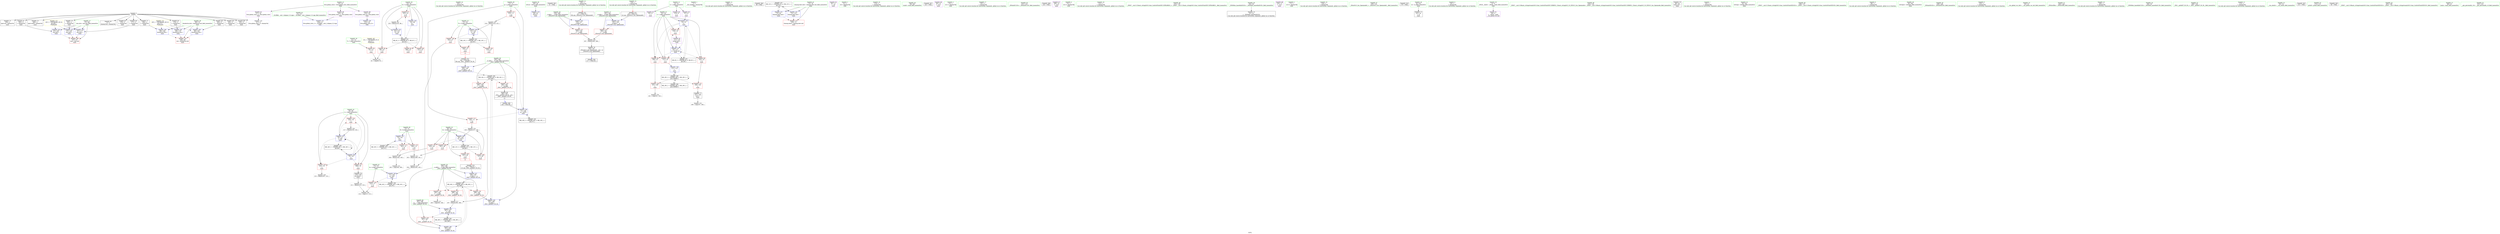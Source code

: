 digraph "SVFG" {
	label="SVFG";

	Node0x558a05dcca00 [shape=record,color=grey,label="{NodeID: 0\nNullPtr}"];
	Node0x558a05dcca00 -> Node0x558a05dee1a0[style=solid];
	Node0x558a05dcca00 -> Node0x558a05dee2a0[style=solid];
	Node0x558a05dcca00 -> Node0x558a05dee370[style=solid];
	Node0x558a05dcca00 -> Node0x558a05dee440[style=solid];
	Node0x558a05dcca00 -> Node0x558a05dee510[style=solid];
	Node0x558a05dcca00 -> Node0x558a05dee5e0[style=solid];
	Node0x558a05dcca00 -> Node0x558a05dee6b0[style=solid];
	Node0x558a05dcca00 -> Node0x558a05dee780[style=solid];
	Node0x558a05dcca00 -> Node0x558a05dee850[style=solid];
	Node0x558a05dcca00 -> Node0x558a05dee920[style=solid];
	Node0x558a05dcca00 -> Node0x558a05dee9f0[style=solid];
	Node0x558a05dcca00 -> Node0x558a05deeac0[style=solid];
	Node0x558a05dcca00 -> Node0x558a05df2bd0[style=solid];
	Node0x558a05decd50 [shape=record,color=red,label="{NodeID: 97\n232\<--53\n\<--tt\nmain\n}"];
	Node0x558a05decd50 -> Node0x558a05df8de0[style=solid];
	Node0x558a05dea5b0 [shape=record,color=green,label="{NodeID: 14\n161\<--1\n\<--dummyObj\nCan only get source location for instruction, argument, global var or function.}"];
	Node0x558a05dec890 [shape=record,color=red,label="{NodeID: 111\n152\<--71\n\<--g\nmain\n}"];
	Node0x558a05dec890 -> Node0x558a05df80a0[style=solid];
	Node0x558a05deb370 [shape=record,color=green,label="{NodeID: 28\n49\<--50\nretval\<--retval_field_insensitive\nmain\n}"];
	Node0x558a05deb370 -> Node0x558a05df2cd0[style=solid];
	Node0x558a05df25f0 [shape=record,color=red,label="{NodeID: 125\n304\<--283\n\<--__m.addr\n_ZSt5__gcdIxET_S0_S0_\n}"];
	Node0x558a05df25f0 -> Node0x558a05def0a0[style=solid];
	Node0x558a05debed0 [shape=record,color=green,label="{NodeID: 42\n77\<--78\nA\<--A_field_insensitive\nmain\n}"];
	Node0x558a05debed0 -> Node0x558a05df1ee0[style=solid];
	Node0x558a05debed0 -> Node0x558a05df39d0[style=solid];
	Node0x558a05e1b860 [shape=record,color=black,label="{NodeID: 305\n31 = PHI()\n}"];
	Node0x558a05df8f60 [shape=record,color=grey,label="{NodeID: 222\n165 = cmp(164, 166, )\n}"];
	Node0x558a05df31b0 [shape=record,color=blue,label="{NodeID: 139\n57\<--154\nP\<--div\nmain\n}"];
	Node0x558a05df31b0 -> Node0x558a05ded300[style=dashed];
	Node0x558a05df31b0 -> Node0x558a05e01ed0[style=dashed];
	Node0x558a05dedc90 [shape=record,color=green,label="{NodeID: 56\n259\<--260\n__a.addr\<--__a.addr_field_insensitive\n_ZStorSt13_Ios_OpenmodeS_\n}"];
	Node0x558a05dedc90 -> Node0x558a05df2380[style=solid];
	Node0x558a05dedc90 -> Node0x558a05df3de0[style=solid];
	Node0x558a05e02dd0 [shape=record,color=black,label="{NodeID: 236\nMR_20V_2 = PHI(MR_20V_3, MR_20V_1, )\npts\{74 \}\n}"];
	Node0x558a05e02dd0 -> Node0x558a05df3350[style=dashed];
	Node0x558a05df3d10 [shape=record,color=blue,label="{NodeID: 153\n53\<--233\ntt\<--inc\nmain\n}"];
	Node0x558a05df3d10 -> Node0x558a05e014d0[style=dashed];
	Node0x558a05dee850 [shape=record,color=black,label="{NodeID: 70\n192\<--3\n\<--dummyVal\nmain\n}"];
	Node0x558a05dee850 -> Node0x558a05df3830[style=solid];
	Node0x558a05def3e0 [shape=record,color=purple,label="{NodeID: 84\n123\<--8\n\<--s\nmain\n}"];
	Node0x558a05dcebd0 [shape=record,color=green,label="{NodeID: 1\n7\<--1\n__dso_handle\<--dummyObj\nGlob }"];
	Node0x558a05dece20 [shape=record,color=red,label="{NodeID: 98\n100\<--55\n\<--c\nmain\n}"];
	Node0x558a05dece20 -> Node0x558a05df21e0[style=solid];
	Node0x558a05dea670 [shape=record,color=green,label="{NodeID: 15\n166\<--1\n\<--dummyObj\nCan only get source location for instruction, argument, global var or function.}"];
	Node0x558a05dec960 [shape=record,color=red,label="{NodeID: 112\n156\<--71\n\<--g\nmain\n}"];
	Node0x558a05dec960 -> Node0x558a05df8360[style=solid];
	Node0x558a05deb440 [shape=record,color=green,label="{NodeID: 29\n51\<--52\nT\<--T_field_insensitive\nmain\n}"];
	Node0x558a05deb440 -> Node0x558a05defbc0[style=solid];
	Node0x558a05df26c0 [shape=record,color=red,label="{NodeID: 126\n292\<--285\n\<--__n.addr\n_ZSt5__gcdIxET_S0_S0_\n}"];
	Node0x558a05df26c0 -> Node0x558a05df96e0[style=solid];
	Node0x558a05debfa0 [shape=record,color=green,label="{NodeID: 43\n79\<--80\ni\<--i_field_insensitive\nmain\n}"];
	Node0x558a05debfa0 -> Node0x558a05df1f70[style=solid];
	Node0x558a05debfa0 -> Node0x558a05df2040[style=solid];
	Node0x558a05debfa0 -> Node0x558a05df2110[style=solid];
	Node0x558a05debfa0 -> Node0x558a05df3aa0[style=solid];
	Node0x558a05debfa0 -> Node0x558a05df3b70[style=solid];
	Node0x558a05e1b930 [shape=record,color=black,label="{NodeID: 306\n96 = PHI()\n}"];
	Node0x558a05df90e0 [shape=record,color=grey,label="{NodeID: 223\n108 = cmp(107, 109, )\n}"];
	Node0x558a05df3280 [shape=record,color=blue,label="{NodeID: 140\n59\<--158\nQ\<--div17\nmain\n}"];
	Node0x558a05df3280 -> Node0x558a05dec550[style=dashed];
	Node0x558a05df3280 -> Node0x558a05dec620[style=dashed];
	Node0x558a05df3280 -> Node0x558a05e023d0[style=dashed];
	Node0x558a05dedd60 [shape=record,color=green,label="{NodeID: 57\n261\<--262\n__b.addr\<--__b.addr_field_insensitive\n_ZStorSt13_Ios_OpenmodeS_\n}"];
	Node0x558a05dedd60 -> Node0x558a05df2450[style=solid];
	Node0x558a05dedd60 -> Node0x558a05df3eb0[style=solid];
	Node0x558a05e032d0 [shape=record,color=black,label="{NodeID: 237\nMR_22V_2 = PHI(MR_22V_4, MR_22V_1, )\npts\{76 \}\n}"];
	Node0x558a05e032d0 -> Node0x558a05df3420[style=dashed];
	Node0x558a05e032d0 -> Node0x558a05df3c40[style=dashed];
	Node0x558a05df3de0 [shape=record,color=blue,label="{NodeID: 154\n259\<--257\n__a.addr\<--__a\n_ZStorSt13_Ios_OpenmodeS_\n}"];
	Node0x558a05df3de0 -> Node0x558a05df2380[style=dashed];
	Node0x558a05dee920 [shape=record,color=black,label="{NodeID: 71\n194\<--3\n\<--dummyVal\nmain\n}"];
	Node0x558a05dee920 -> Node0x558a05df3900[style=solid];
	Node0x558a05def4b0 [shape=record,color=purple,label="{NodeID: 85\n83\<--11\n\<--.str\nmain\n}"];
	Node0x558a05dcda70 [shape=record,color=green,label="{NodeID: 2\n11\<--1\n.str\<--dummyObj\nGlob }"];
	Node0x558a05decef0 [shape=record,color=red,label="{NodeID: 99\n105\<--55\n\<--c\nmain\n}"];
	Node0x558a05decef0 -> Node0x558a05df22b0[style=solid];
	Node0x558a05dea770 [shape=record,color=green,label="{NodeID: 16\n174\<--1\n\<--dummyObj\nCan only get source location for instruction, argument, global var or function.}"];
	Node0x558a05deca30 [shape=record,color=red,label="{NodeID: 113\n162\<--73\n\<--B\nmain\n}"];
	Node0x558a05deca30 -> Node0x558a05df8660[style=solid];
	Node0x558a05deb510 [shape=record,color=green,label="{NodeID: 30\n53\<--54\ntt\<--tt_field_insensitive\nmain\n}"];
	Node0x558a05deb510 -> Node0x558a05defc90[style=solid];
	Node0x558a05deb510 -> Node0x558a05defd60[style=solid];
	Node0x558a05deb510 -> Node0x558a05decc80[style=solid];
	Node0x558a05deb510 -> Node0x558a05decd50[style=solid];
	Node0x558a05deb510 -> Node0x558a05df2da0[style=solid];
	Node0x558a05deb510 -> Node0x558a05df3d10[style=solid];
	Node0x558a05df2790 [shape=record,color=red,label="{NodeID: 127\n296\<--285\n\<--__n.addr\n_ZSt5__gcdIxET_S0_S0_\n}"];
	Node0x558a05df2790 -> Node0x558a05df87e0[style=solid];
	Node0x558a05dec070 [shape=record,color=green,label="{NodeID: 44\n85\<--86\nscanf\<--scanf_field_insensitive\n}"];
	Node0x558a05e1ba00 [shape=record,color=black,label="{NodeID: 307\n142 = PHI()\n}"];
	Node0x558a05df9260 [shape=record,color=grey,label="{NodeID: 224\n102 = cmp(101, 103, )\n}"];
	Node0x558a05df3350 [shape=record,color=blue,label="{NodeID: 141\n73\<--161\nB\<--\nmain\n}"];
	Node0x558a05df3350 -> Node0x558a05deca30[style=dashed];
	Node0x558a05df3350 -> Node0x558a05decb00[style=dashed];
	Node0x558a05df3350 -> Node0x558a05e02dd0[style=dashed];
	Node0x558a05dede30 [shape=record,color=green,label="{NodeID: 58\n283\<--284\n__m.addr\<--__m.addr_field_insensitive\n_ZSt5__gcdIxET_S0_S0_\n}"];
	Node0x558a05dede30 -> Node0x558a05df2520[style=solid];
	Node0x558a05dede30 -> Node0x558a05df25f0[style=solid];
	Node0x558a05dede30 -> Node0x558a05df3f80[style=solid];
	Node0x558a05dede30 -> Node0x558a05df41f0[style=solid];
	Node0x558a05e037d0 [shape=record,color=black,label="{NodeID: 238\nMR_24V_2 = PHI(MR_24V_3, MR_24V_1, )\npts\{78 \}\n}"];
	Node0x558a05e037d0 -> Node0x558a05df39d0[style=dashed];
	Node0x558a05e037d0 -> Node0x558a05e037d0[style=dashed];
	Node0x558a05df3eb0 [shape=record,color=blue,label="{NodeID: 155\n261\<--258\n__b.addr\<--__b\n_ZStorSt13_Ios_OpenmodeS_\n}"];
	Node0x558a05df3eb0 -> Node0x558a05df2450[style=dashed];
	Node0x558a05dee9f0 [shape=record,color=black,label="{NodeID: 72\n239\<--3\nlpad.val\<--dummyVal\nmain\n}"];
	Node0x558a05def580 [shape=record,color=purple,label="{NodeID: 86\n94\<--13\n\<--.str.1\nmain\n}"];
	Node0x558a05dcdb00 [shape=record,color=green,label="{NodeID: 3\n13\<--1\n.str.1\<--dummyObj\nGlob }"];
	Node0x558a05decfc0 [shape=record,color=red,label="{NodeID: 100\n111\<--55\n\<--c\nmain\n}"];
	Node0x558a05decfc0 -> Node0x558a05df2f40[style=solid];
	Node0x558a05dea870 [shape=record,color=green,label="{NodeID: 17\n207\<--1\n\<--dummyObj\nCan only get source location for instruction, argument, global var or function.}"];
	Node0x558a05decb00 [shape=record,color=red,label="{NodeID: 114\n200\<--73\n\<--B\nmain\n}"];
	Node0x558a05decb00 -> Node0x558a05df0c80[style=solid];
	Node0x558a05deb5e0 [shape=record,color=green,label="{NodeID: 31\n55\<--56\nc\<--c_field_insensitive\nmain\n}"];
	Node0x558a05deb5e0 -> Node0x558a05dece20[style=solid];
	Node0x558a05deb5e0 -> Node0x558a05decef0[style=solid];
	Node0x558a05deb5e0 -> Node0x558a05decfc0[style=solid];
	Node0x558a05deb5e0 -> Node0x558a05ded090[style=solid];
	Node0x558a05deb5e0 -> Node0x558a05df2e70[style=solid];
	Node0x558a05deb5e0 -> Node0x558a05df3010[style=solid];
	Node0x558a05df0c80 [shape=record,color=grey,label="{NodeID: 211\n202 = Binary(200, 201, )\n}"];
	Node0x558a05df0c80 -> Node0x558a05df81e0[style=solid];
	Node0x558a05df2860 [shape=record,color=red,label="{NodeID: 128\n299\<--285\n\<--__n.addr\n_ZSt5__gcdIxET_S0_S0_\n}"];
	Node0x558a05df2860 -> Node0x558a05df41f0[style=solid];
	Node0x558a05dec170 [shape=record,color=green,label="{NodeID: 45\n121\<--122\n_ZNSaIcEC1Ev\<--_ZNSaIcEC1Ev_field_insensitive\n}"];
	Node0x558a05e1bad0 [shape=record,color=black,label="{NodeID: 308\n145 = PHI()\n}"];
	Node0x558a05df93e0 [shape=record,color=grey,label="{NodeID: 225\n92 = cmp(90, 91, )\n}"];
	Node0x558a05df3420 [shape=record,color=blue,label="{NodeID: 142\n75\<--174\ncleanup.dest.slot\<--\nmain\n}"];
	Node0x558a05df3420 -> Node0x558a05df1e50[style=dashed];
	Node0x558a05df3420 -> Node0x558a05e032d0[style=dashed];
	Node0x558a05dedf00 [shape=record,color=green,label="{NodeID: 59\n285\<--286\n__n.addr\<--__n.addr_field_insensitive\n_ZSt5__gcdIxET_S0_S0_\n}"];
	Node0x558a05dedf00 -> Node0x558a05df26c0[style=solid];
	Node0x558a05dedf00 -> Node0x558a05df2790[style=solid];
	Node0x558a05dedf00 -> Node0x558a05df2860[style=solid];
	Node0x558a05dedf00 -> Node0x558a05df4050[style=solid];
	Node0x558a05dedf00 -> Node0x558a05df42c0[style=solid];
	Node0x558a05e03cd0 [shape=record,color=black,label="{NodeID: 239\nMR_26V_2 = PHI(MR_26V_3, MR_26V_1, )\npts\{80 \}\n}"];
	Node0x558a05e03cd0 -> Node0x558a05df3aa0[style=dashed];
	Node0x558a05e03cd0 -> Node0x558a05e03cd0[style=dashed];
	Node0x558a05df3f80 [shape=record,color=blue,label="{NodeID: 156\n283\<--281\n__m.addr\<--__m\n_ZSt5__gcdIxET_S0_S0_\n}"];
	Node0x558a05df3f80 -> Node0x558a05e055d0[style=dashed];
	Node0x558a05deeac0 [shape=record,color=black,label="{NodeID: 73\n240\<--3\nlpad.val30\<--dummyVal\nmain\n}"];
	Node0x558a05def650 [shape=record,color=purple,label="{NodeID: 87\n169\<--15\n\<--.str.2\nmain\n}"];
	Node0x558a05dcdb90 [shape=record,color=green,label="{NodeID: 4\n15\<--1\n.str.2\<--dummyObj\nGlob }"];
	Node0x558a05e0cae0 [shape=record,color=yellow,style=double,label="{NodeID: 267\n4V_1 = ENCHI(MR_4V_0)\npts\{52 \}\nFun[main]}"];
	Node0x558a05e0cae0 -> Node0x558a05defbc0[style=dashed];
	Node0x558a05ded090 [shape=record,color=red,label="{NodeID: 101\n116\<--55\n\<--c\nmain\n}"];
	Node0x558a05ded090 -> Node0x558a05defaf0[style=solid];
	Node0x558a05dea970 [shape=record,color=green,label="{NodeID: 18\n212\<--1\n\<--dummyObj\nCan only get source location for instruction, argument, global var or function.}"];
	Node0x558a05df1e50 [shape=record,color=red,label="{NodeID: 115\n229\<--75\ncleanup.dest\<--cleanup.dest.slot\nmain\n}"];
	Node0x558a05deb6b0 [shape=record,color=green,label="{NodeID: 32\n57\<--58\nP\<--P_field_insensitive\nmain\n}"];
	Node0x558a05deb6b0 -> Node0x558a05ded160[style=solid];
	Node0x558a05deb6b0 -> Node0x558a05ded230[style=solid];
	Node0x558a05deb6b0 -> Node0x558a05ded300[style=solid];
	Node0x558a05deb6b0 -> Node0x558a05df31b0[style=solid];
	Node0x558a05df80a0 [shape=record,color=grey,label="{NodeID: 212\n154 = Binary(153, 152, )\n}"];
	Node0x558a05df80a0 -> Node0x558a05df31b0[style=solid];
	Node0x558a05df2930 [shape=record,color=red,label="{NodeID: 129\n301\<--287\n\<--__t\n_ZSt5__gcdIxET_S0_S0_\n}"];
	Node0x558a05df2930 -> Node0x558a05df42c0[style=solid];
	Node0x558a05dec270 [shape=record,color=green,label="{NodeID: 46\n125\<--126\n_ZNSt7__cxx1112basic_stringIcSt11char_traitsIcESaIcEEC1EPKcRKS3_\<--_ZNSt7__cxx1112basic_stringIcSt11char_traitsIcESaIcEEC1EPKcRKS3__field_insensitive\n}"];
	Node0x558a05e1bba0 [shape=record,color=black,label="{NodeID: 309\n148 = PHI(280, )\n}"];
	Node0x558a05e1bba0 -> Node0x558a05df30e0[style=solid];
	Node0x558a05df9560 [shape=record,color=grey,label="{NodeID: 226\n214 = cmp(211, 213, )\n}"];
	Node0x558a05df34f0 [shape=record,color=blue,label="{NodeID: 143\n67\<--177\nexn.slot\<--\nmain\n}"];
	Node0x558a05df34f0 -> Node0x558a05dec6f0[style=dashed];
	Node0x558a05dedfd0 [shape=record,color=green,label="{NodeID: 60\n287\<--288\n__t\<--__t_field_insensitive\n_ZSt5__gcdIxET_S0_S0_\n}"];
	Node0x558a05dedfd0 -> Node0x558a05df2930[style=solid];
	Node0x558a05dedfd0 -> Node0x558a05df4120[style=solid];
	Node0x558a05e041d0 [shape=record,color=black,label="{NodeID: 240\nMR_28V_2 = PHI(MR_28V_3, MR_28V_1, )\npts\{100000 \}\n}"];
	Node0x558a05e041d0 -> Node0x558a05e071e0[style=dashed];
	Node0x558a05df4050 [shape=record,color=blue,label="{NodeID: 157\n285\<--282\n__n.addr\<--__n\n_ZSt5__gcdIxET_S0_S0_\n}"];
	Node0x558a05df4050 -> Node0x558a05e04bd0[style=dashed];
	Node0x558a05deeb90 [shape=record,color=black,label="{NodeID: 74\n32\<--33\n\<--_ZNSt8ios_base4InitD1Ev\nCan only get source location for instruction, argument, global var or function.}"];
	Node0x558a05def720 [shape=record,color=purple,label="{NodeID: 88\n224\<--17\n\<--.str.3\nmain\n}"];
	Node0x558a05dcdc20 [shape=record,color=green,label="{NodeID: 5\n17\<--1\n.str.3\<--dummyObj\nGlob }"];
	Node0x558a05ded160 [shape=record,color=red,label="{NodeID: 102\n146\<--57\n\<--P\nmain\n|{<s0>13}}"];
	Node0x558a05ded160:s0 -> Node0x558a05e1c0e0[style=solid,color=red];
	Node0x558a05deaa70 [shape=record,color=green,label="{NodeID: 19\n218\<--1\n\<--dummyObj\nCan only get source location for instruction, argument, global var or function.}"];
	Node0x558a05df1ee0 [shape=record,color=red,label="{NodeID: 116\n213\<--77\n\<--A\nmain\n}"];
	Node0x558a05df1ee0 -> Node0x558a05df9560[style=solid];
	Node0x558a05deb780 [shape=record,color=green,label="{NodeID: 33\n59\<--60\nQ\<--Q_field_insensitive\nmain\n}"];
	Node0x558a05deb780 -> Node0x558a05ded3d0[style=solid];
	Node0x558a05deb780 -> Node0x558a05dec480[style=solid];
	Node0x558a05deb780 -> Node0x558a05dec550[style=solid];
	Node0x558a05deb780 -> Node0x558a05dec620[style=solid];
	Node0x558a05deb780 -> Node0x558a05df3280[style=solid];
	Node0x558a05df81e0 [shape=record,color=grey,label="{NodeID: 213\n204 = Binary(202, 203, )\n}"];
	Node0x558a05df81e0 -> Node0x558a05df39d0[style=solid];
	Node0x558a05df2a00 [shape=record,color=blue,label="{NodeID: 130\n315\<--20\nllvm.global_ctors_0\<--\nGlob }"];
	Node0x558a05dec370 [shape=record,color=green,label="{NodeID: 47\n130\<--131\n_ZStorSt13_Ios_OpenmodeS_\<--_ZStorSt13_Ios_OpenmodeS__field_insensitive\n}"];
	Node0x558a05e1bd60 [shape=record,color=black,label="{NodeID: 310\n170 = PHI()\n}"];
	Node0x558a05df96e0 [shape=record,color=grey,label="{NodeID: 227\n293 = cmp(292, 166, )\n}"];
	Node0x558a05df35c0 [shape=record,color=blue,label="{NodeID: 144\n69\<--179\nehselector.slot\<--\nmain\n}"];
	Node0x558a05df35c0 -> Node0x558a05dec7c0[style=dashed];
	Node0x558a05dee0a0 [shape=record,color=green,label="{NodeID: 61\n21\<--311\n_GLOBAL__sub_I_stjepan_0_0.cpp\<--_GLOBAL__sub_I_stjepan_0_0.cpp_field_insensitive\n}"];
	Node0x558a05dee0a0 -> Node0x558a05df2ad0[style=solid];
	Node0x558a05df4120 [shape=record,color=blue,label="{NodeID: 158\n287\<--297\n__t\<--rem\n_ZSt5__gcdIxET_S0_S0_\n}"];
	Node0x558a05df4120 -> Node0x558a05df2930[style=dashed];
	Node0x558a05df4120 -> Node0x558a05e050d0[style=dashed];
	Node0x558a05deec90 [shape=record,color=black,label="{NodeID: 75\n141\<--61\n\<--ss\nmain\n}"];
	Node0x558a05def7f0 [shape=record,color=purple,label="{NodeID: 89\n315\<--19\nllvm.global_ctors_0\<--llvm.global_ctors\nGlob }"];
	Node0x558a05def7f0 -> Node0x558a05df2a00[style=solid];
	Node0x558a05dea100 [shape=record,color=green,label="{NodeID: 6\n20\<--1\n\<--dummyObj\nCan only get source location for instruction, argument, global var or function.}"];
	Node0x558a05ded230 [shape=record,color=red,label="{NodeID: 103\n153\<--57\n\<--P\nmain\n}"];
	Node0x558a05ded230 -> Node0x558a05df80a0[style=solid];
	Node0x558a05deab70 [shape=record,color=green,label="{NodeID: 20\n4\<--6\n_ZStL8__ioinit\<--_ZStL8__ioinit_field_insensitive\nGlob }"];
	Node0x558a05deab70 -> Node0x558a05def170[style=solid];
	Node0x558a05df1f70 [shape=record,color=red,label="{NodeID: 117\n209\<--79\n\<--i\nmain\n}"];
	Node0x558a05df1f70 -> Node0x558a05deef00[style=solid];
	Node0x558a05deb850 [shape=record,color=green,label="{NodeID: 34\n61\<--62\nss\<--ss_field_insensitive\nmain\n}"];
	Node0x558a05deb850 -> Node0x558a05deec90[style=solid];
	Node0x558a05df8360 [shape=record,color=grey,label="{NodeID: 214\n158 = Binary(157, 156, )\n}"];
	Node0x558a05df8360 -> Node0x558a05df3280[style=solid];
	Node0x558a05df2ad0 [shape=record,color=blue,label="{NodeID: 131\n316\<--21\nllvm.global_ctors_1\<--_GLOBAL__sub_I_stjepan_0_0.cpp\nGlob }"];
	Node0x558a05ded490 [shape=record,color=green,label="{NodeID: 48\n133\<--134\n_ZNSt7__cxx1118basic_stringstreamIcSt11char_traitsIcESaIcEEC1ERKNS_12basic_stringIcS2_S3_EESt13_Ios_Openmode\<--_ZNSt7__cxx1118basic_stringstreamIcSt11char_traitsIcESaIcEEC1ERKNS_12basic_stringIcS2_S3_EESt13_Ios_Openmode_field_insensitive\n}"];
	Node0x558a05e1be30 [shape=record,color=black,label="{NodeID: 311\n257 = PHI(128, )\n0th arg _ZStorSt13_Ios_OpenmodeS_ }"];
	Node0x558a05e1be30 -> Node0x558a05df3de0[style=solid];
	Node0x558a05df3690 [shape=record,color=blue,label="{NodeID: 145\n67\<--183\nexn.slot\<--\nmain\n}"];
	Node0x558a05df3690 -> Node0x558a05dec6f0[style=dashed];
	Node0x558a05dee1a0 [shape=record,color=black,label="{NodeID: 62\n2\<--3\ndummyVal\<--dummyVal\n}"];
	Node0x558a05e04bd0 [shape=record,color=black,label="{NodeID: 242\nMR_36V_3 = PHI(MR_36V_4, MR_36V_2, )\npts\{286 \}\n}"];
	Node0x558a05e04bd0 -> Node0x558a05df26c0[style=dashed];
	Node0x558a05e04bd0 -> Node0x558a05df2790[style=dashed];
	Node0x558a05e04bd0 -> Node0x558a05df2860[style=dashed];
	Node0x558a05e04bd0 -> Node0x558a05df42c0[style=dashed];
	Node0x558a05df41f0 [shape=record,color=blue,label="{NodeID: 159\n283\<--299\n__m.addr\<--\n_ZSt5__gcdIxET_S0_S0_\n}"];
	Node0x558a05df41f0 -> Node0x558a05e055d0[style=dashed];
	Node0x558a05deed60 [shape=record,color=black,label="{NodeID: 76\n48\<--82\nmain_ret\<--\nmain\n}"];
	Node0x558a05def8f0 [shape=record,color=purple,label="{NodeID: 90\n316\<--19\nllvm.global_ctors_1\<--llvm.global_ctors\nGlob }"];
	Node0x558a05def8f0 -> Node0x558a05df2ad0[style=solid];
	Node0x558a05dea190 [shape=record,color=green,label="{NodeID: 7\n82\<--1\n\<--dummyObj\nCan only get source location for instruction, argument, global var or function.}"];
	Node0x558a05ded300 [shape=record,color=red,label="{NodeID: 104\n203\<--57\n\<--P\nmain\n}"];
	Node0x558a05ded300 -> Node0x558a05df81e0[style=solid];
	Node0x558a05deac70 [shape=record,color=green,label="{NodeID: 21\n8\<--10\ns\<--s_field_insensitive\nGlob }"];
	Node0x558a05deac70 -> Node0x558a05def240[style=solid];
	Node0x558a05deac70 -> Node0x558a05def310[style=solid];
	Node0x558a05deac70 -> Node0x558a05def3e0[style=solid];
	Node0x558a05df2040 [shape=record,color=red,label="{NodeID: 118\n216\<--79\n\<--i\nmain\n}"];
	Node0x558a05df2040 -> Node0x558a05df8c60[style=solid];
	Node0x558a05deb920 [shape=record,color=green,label="{NodeID: 35\n63\<--64\nref.tmp\<--ref.tmp_field_insensitive\nmain\n}"];
	Node0x558a05df84e0 [shape=record,color=grey,label="{NodeID: 215\n211 = Binary(212, 210, )\n}"];
	Node0x558a05df84e0 -> Node0x558a05df9560[style=solid];
	Node0x558a05df2bd0 [shape=record,color=blue, style = dotted,label="{NodeID: 132\n317\<--3\nllvm.global_ctors_2\<--dummyVal\nGlob }"];
	Node0x558a05ded590 [shape=record,color=green,label="{NodeID: 49\n136\<--137\n_ZNSt7__cxx1112basic_stringIcSt11char_traitsIcESaIcEED1Ev\<--_ZNSt7__cxx1112basic_stringIcSt11char_traitsIcESaIcEED1Ev_field_insensitive\n}"];
	Node0x558a05e1bfa0 [shape=record,color=black,label="{NodeID: 312\n258 = PHI(129, )\n1st arg _ZStorSt13_Ios_OpenmodeS_ }"];
	Node0x558a05e1bfa0 -> Node0x558a05df3eb0[style=solid];
	Node0x558a05df3760 [shape=record,color=blue,label="{NodeID: 146\n69\<--185\nehselector.slot\<--\nmain\n}"];
	Node0x558a05df3760 -> Node0x558a05dec7c0[style=dashed];
	Node0x558a05dee2a0 [shape=record,color=black,label="{NodeID: 63\n176\<--3\n\<--dummyVal\nmain\n}"];
	Node0x558a05e050d0 [shape=record,color=black,label="{NodeID: 243\nMR_38V_2 = PHI(MR_38V_3, MR_38V_1, )\npts\{288 \}\n}"];
	Node0x558a05e050d0 -> Node0x558a05df4120[style=dashed];
	Node0x558a05df42c0 [shape=record,color=blue,label="{NodeID: 160\n285\<--301\n__n.addr\<--\n_ZSt5__gcdIxET_S0_S0_\n}"];
	Node0x558a05df42c0 -> Node0x558a05e04bd0[style=dashed];
	Node0x558a05deee30 [shape=record,color=black,label="{NodeID: 77\n107\<--106\nconv\<--\nmain\n}"];
	Node0x558a05deee30 -> Node0x558a05df90e0[style=solid];
	Node0x558a05def9f0 [shape=record,color=purple,label="{NodeID: 91\n317\<--19\nllvm.global_ctors_2\<--llvm.global_ctors\nGlob }"];
	Node0x558a05def9f0 -> Node0x558a05df2bd0[style=solid];
	Node0x558a05dea220 [shape=record,color=green,label="{NodeID: 8\n88\<--1\n\<--dummyObj\nCan only get source location for instruction, argument, global var or function.}"];
	Node0x558a05ded3d0 [shape=record,color=red,label="{NodeID: 105\n147\<--59\n\<--Q\nmain\n|{<s0>13}}"];
	Node0x558a05ded3d0:s0 -> Node0x558a05e1c220[style=solid,color=red];
	Node0x558a05dead70 [shape=record,color=green,label="{NodeID: 22\n19\<--23\nllvm.global_ctors\<--llvm.global_ctors_field_insensitive\nGlob }"];
	Node0x558a05dead70 -> Node0x558a05def7f0[style=solid];
	Node0x558a05dead70 -> Node0x558a05def8f0[style=solid];
	Node0x558a05dead70 -> Node0x558a05def9f0[style=solid];
	Node0x558a05df2110 [shape=record,color=red,label="{NodeID: 119\n222\<--79\n\<--i\nmain\n}"];
	Node0x558a05df2110 -> Node0x558a05df8ae0[style=solid];
	Node0x558a05deb9f0 [shape=record,color=green,label="{NodeID: 36\n65\<--66\nref.tmp5\<--ref.tmp5_field_insensitive\nmain\n}"];
	Node0x558a05df8660 [shape=record,color=grey,label="{NodeID: 216\n164 = Binary(162, 163, )\n}"];
	Node0x558a05df8660 -> Node0x558a05df8f60[style=solid];
	Node0x558a05df2cd0 [shape=record,color=blue,label="{NodeID: 133\n49\<--82\nretval\<--\nmain\n}"];
	Node0x558a05ded690 [shape=record,color=green,label="{NodeID: 50\n139\<--140\n_ZNSaIcED1Ev\<--_ZNSaIcED1Ev_field_insensitive\n}"];
	Node0x558a05e1c0e0 [shape=record,color=black,label="{NodeID: 313\n281 = PHI(146, )\n0th arg _ZSt5__gcdIxET_S0_S0_ }"];
	Node0x558a05e1c0e0 -> Node0x558a05df3f80[style=solid];
	Node0x558a05df3830 [shape=record,color=blue,label="{NodeID: 147\n67\<--192\nexn.slot\<--\nmain\n}"];
	Node0x558a05df3830 -> Node0x558a05dec6f0[style=dashed];
	Node0x558a05dee370 [shape=record,color=black,label="{NodeID: 64\n177\<--3\n\<--dummyVal\nmain\n}"];
	Node0x558a05dee370 -> Node0x558a05df34f0[style=solid];
	Node0x558a05e055d0 [shape=record,color=black,label="{NodeID: 244\nMR_34V_3 = PHI(MR_34V_4, MR_34V_2, )\npts\{284 \}\n}"];
	Node0x558a05e055d0 -> Node0x558a05df2520[style=dashed];
	Node0x558a05e055d0 -> Node0x558a05df25f0[style=dashed];
	Node0x558a05e055d0 -> Node0x558a05df41f0[style=dashed];
	Node0x558a05deef00 [shape=record,color=black,label="{NodeID: 78\n210\<--209\nsh_prom\<--\nmain\n}"];
	Node0x558a05deef00 -> Node0x558a05df84e0[style=solid];
	Node0x558a05defaf0 [shape=record,color=purple,label="{NodeID: 92\n117\<--116\nincdec.ptr\<--\nmain\n}"];
	Node0x558a05defaf0 -> Node0x558a05df3010[style=solid];
	Node0x558a05dea2b0 [shape=record,color=green,label="{NodeID: 9\n103\<--1\n\<--dummyObj\nCan only get source location for instruction, argument, global var or function.}"];
	Node0x558a05e0cf40 [shape=record,color=yellow,style=double,label="{NodeID: 272\n14V_1 = ENCHI(MR_14V_0)\npts\{68 \}\nFun[main]}"];
	Node0x558a05e0cf40 -> Node0x558a05df34f0[style=dashed];
	Node0x558a05e0cf40 -> Node0x558a05df3690[style=dashed];
	Node0x558a05e0cf40 -> Node0x558a05df3830[style=dashed];
	Node0x558a05dec480 [shape=record,color=red,label="{NodeID: 106\n157\<--59\n\<--Q\nmain\n}"];
	Node0x558a05dec480 -> Node0x558a05df8360[style=solid];
	Node0x558a05deae70 [shape=record,color=green,label="{NodeID: 23\n24\<--25\n__cxx_global_var_init\<--__cxx_global_var_init_field_insensitive\n}"];
	Node0x558a05df21e0 [shape=record,color=red,label="{NodeID: 120\n101\<--100\n\<--\nmain\n}"];
	Node0x558a05df21e0 -> Node0x558a05df9260[style=solid];
	Node0x558a05debac0 [shape=record,color=green,label="{NodeID: 37\n67\<--68\nexn.slot\<--exn.slot_field_insensitive\nmain\n}"];
	Node0x558a05debac0 -> Node0x558a05dec6f0[style=solid];
	Node0x558a05debac0 -> Node0x558a05df34f0[style=solid];
	Node0x558a05debac0 -> Node0x558a05df3690[style=solid];
	Node0x558a05debac0 -> Node0x558a05df3830[style=solid];
	Node0x558a05df87e0 [shape=record,color=grey,label="{NodeID: 217\n297 = Binary(295, 296, )\n}"];
	Node0x558a05df87e0 -> Node0x558a05df4120[style=solid];
	Node0x558a05df2da0 [shape=record,color=blue,label="{NodeID: 134\n53\<--88\ntt\<--\nmain\n}"];
	Node0x558a05df2da0 -> Node0x558a05e014d0[style=dashed];
	Node0x558a05ded790 [shape=record,color=green,label="{NodeID: 51\n143\<--144\n_ZNSirsERx\<--_ZNSirsERx_field_insensitive\n}"];
	Node0x558a05e1c220 [shape=record,color=black,label="{NodeID: 314\n282 = PHI(147, )\n1st arg _ZSt5__gcdIxET_S0_S0_ }"];
	Node0x558a05e1c220 -> Node0x558a05df4050[style=solid];
	Node0x558a05e014d0 [shape=record,color=black,label="{NodeID: 231\nMR_6V_3 = PHI(MR_6V_4, MR_6V_2, )\npts\{54 \}\n}"];
	Node0x558a05e014d0 -> Node0x558a05defc90[style=dashed];
	Node0x558a05e014d0 -> Node0x558a05defd60[style=dashed];
	Node0x558a05e014d0 -> Node0x558a05decc80[style=dashed];
	Node0x558a05e014d0 -> Node0x558a05decd50[style=dashed];
	Node0x558a05e014d0 -> Node0x558a05df3d10[style=dashed];
	Node0x558a05df3900 [shape=record,color=blue,label="{NodeID: 148\n69\<--194\nehselector.slot\<--\nmain\n}"];
	Node0x558a05df3900 -> Node0x558a05dec7c0[style=dashed];
	Node0x558a05dee440 [shape=record,color=black,label="{NodeID: 65\n179\<--3\n\<--dummyVal\nmain\n}"];
	Node0x558a05dee440 -> Node0x558a05df35c0[style=solid];
	Node0x558a05deefd0 [shape=record,color=black,label="{NodeID: 79\n256\<--267\n_ZStorSt13_Ios_OpenmodeS__ret\<--or\n_ZStorSt13_Ios_OpenmodeS_\n|{<s0>7}}"];
	Node0x558a05deefd0:s0 -> Node0x558a05e1b670[style=solid,color=blue];
	Node0x558a05defbc0 [shape=record,color=red,label="{NodeID: 93\n91\<--51\n\<--T\nmain\n}"];
	Node0x558a05defbc0 -> Node0x558a05df93e0[style=solid];
	Node0x558a05dea340 [shape=record,color=green,label="{NodeID: 10\n109\<--1\n\<--dummyObj\nCan only get source location for instruction, argument, global var or function.}"];
	Node0x558a05e0d020 [shape=record,color=yellow,style=double,label="{NodeID: 273\n16V_1 = ENCHI(MR_16V_0)\npts\{70 \}\nFun[main]}"];
	Node0x558a05e0d020 -> Node0x558a05df35c0[style=dashed];
	Node0x558a05e0d020 -> Node0x558a05df3760[style=dashed];
	Node0x558a05e0d020 -> Node0x558a05df3900[style=dashed];
	Node0x558a05dec550 [shape=record,color=red,label="{NodeID: 107\n163\<--59\n\<--Q\nmain\n}"];
	Node0x558a05dec550 -> Node0x558a05df8660[style=solid];
	Node0x558a05deaf70 [shape=record,color=green,label="{NodeID: 24\n28\<--29\n_ZNSt8ios_base4InitC1Ev\<--_ZNSt8ios_base4InitC1Ev_field_insensitive\n}"];
	Node0x558a05df22b0 [shape=record,color=red,label="{NodeID: 121\n106\<--105\n\<--\nmain\n}"];
	Node0x558a05df22b0 -> Node0x558a05deee30[style=solid];
	Node0x558a05debb90 [shape=record,color=green,label="{NodeID: 38\n69\<--70\nehselector.slot\<--ehselector.slot_field_insensitive\nmain\n}"];
	Node0x558a05debb90 -> Node0x558a05dec7c0[style=solid];
	Node0x558a05debb90 -> Node0x558a05df35c0[style=solid];
	Node0x558a05debb90 -> Node0x558a05df3760[style=solid];
	Node0x558a05debb90 -> Node0x558a05df3900[style=solid];
	Node0x558a05df8960 [shape=record,color=grey,label="{NodeID: 218\n267 = Binary(265, 266, )\n}"];
	Node0x558a05df8960 -> Node0x558a05deefd0[style=solid];
	Node0x558a05df2e70 [shape=record,color=blue,label="{NodeID: 135\n55\<--97\nc\<--\nmain\n}"];
	Node0x558a05df2e70 -> Node0x558a05dece20[style=dashed];
	Node0x558a05df2e70 -> Node0x558a05decef0[style=dashed];
	Node0x558a05df2e70 -> Node0x558a05decfc0[style=dashed];
	Node0x558a05df2e70 -> Node0x558a05ded090[style=dashed];
	Node0x558a05df2e70 -> Node0x558a05df3010[style=dashed];
	Node0x558a05df2e70 -> Node0x558a05e019d0[style=dashed];
	Node0x558a05ded890 [shape=record,color=green,label="{NodeID: 52\n149\<--150\n_ZSt5__gcdIxET_S0_S0_\<--_ZSt5__gcdIxET_S0_S0__field_insensitive\n}"];
	Node0x558a05e019d0 [shape=record,color=black,label="{NodeID: 232\nMR_8V_2 = PHI(MR_8V_4, MR_8V_1, )\npts\{56 \}\n}"];
	Node0x558a05e019d0 -> Node0x558a05df2e70[style=dashed];
	Node0x558a05df39d0 [shape=record,color=blue,label="{NodeID: 149\n77\<--204\nA\<--mul\nmain\n}"];
	Node0x558a05df39d0 -> Node0x558a05df1ee0[style=dashed];
	Node0x558a05df39d0 -> Node0x558a05e037d0[style=dashed];
	Node0x558a05dee510 [shape=record,color=black,label="{NodeID: 66\n182\<--3\n\<--dummyVal\nmain\n}"];
	Node0x558a05def0a0 [shape=record,color=black,label="{NodeID: 80\n280\<--304\n_ZSt5__gcdIxET_S0_S0__ret\<--\n_ZSt5__gcdIxET_S0_S0_\n|{<s0>13}}"];
	Node0x558a05def0a0:s0 -> Node0x558a05e1bba0[style=solid,color=blue];
	Node0x558a05defc90 [shape=record,color=red,label="{NodeID: 94\n90\<--53\n\<--tt\nmain\n}"];
	Node0x558a05defc90 -> Node0x558a05df93e0[style=solid];
	Node0x558a05dea3d0 [shape=record,color=green,label="{NodeID: 11\n113\<--1\n\<--dummyObj\nCan only get source location for instruction, argument, global var or function.}"];
	Node0x558a05dec620 [shape=record,color=red,label="{NodeID: 108\n201\<--59\n\<--Q\nmain\n}"];
	Node0x558a05dec620 -> Node0x558a05df0c80[style=solid];
	Node0x558a05deb070 [shape=record,color=green,label="{NodeID: 25\n34\<--35\n__cxa_atexit\<--__cxa_atexit_field_insensitive\n}"];
	Node0x558a05df2380 [shape=record,color=red,label="{NodeID: 122\n265\<--259\n\<--__a.addr\n_ZStorSt13_Ios_OpenmodeS_\n}"];
	Node0x558a05df2380 -> Node0x558a05df8960[style=solid];
	Node0x558a05debc60 [shape=record,color=green,label="{NodeID: 39\n71\<--72\ng\<--g_field_insensitive\nmain\n}"];
	Node0x558a05debc60 -> Node0x558a05dec890[style=solid];
	Node0x558a05debc60 -> Node0x558a05dec960[style=solid];
	Node0x558a05debc60 -> Node0x558a05df30e0[style=solid];
	Node0x558a05e1b250 [shape=record,color=black,label="{NodeID: 302\n225 = PHI()\n}"];
	Node0x558a05df8ae0 [shape=record,color=grey,label="{NodeID: 219\n223 = Binary(207, 222, )\n}"];
	Node0x558a05df2f40 [shape=record,color=blue,label="{NodeID: 136\n111\<--113\n\<--\nmain\n}"];
	Node0x558a05df2f40 -> Node0x558a05e071e0[style=dashed];
	Node0x558a05ded990 [shape=record,color=green,label="{NodeID: 53\n171\<--172\nprintf\<--printf_field_insensitive\n}"];
	Node0x558a05e01ed0 [shape=record,color=black,label="{NodeID: 233\nMR_10V_2 = PHI(MR_10V_3, MR_10V_1, )\npts\{58 \}\n}"];
	Node0x558a05e01ed0 -> Node0x558a05ded160[style=dashed];
	Node0x558a05e01ed0 -> Node0x558a05ded230[style=dashed];
	Node0x558a05e01ed0 -> Node0x558a05df31b0[style=dashed];
	Node0x558a05df3aa0 [shape=record,color=blue,label="{NodeID: 150\n79\<--207\ni\<--\nmain\n}"];
	Node0x558a05df3aa0 -> Node0x558a05df1f70[style=dashed];
	Node0x558a05df3aa0 -> Node0x558a05df2040[style=dashed];
	Node0x558a05df3aa0 -> Node0x558a05df2110[style=dashed];
	Node0x558a05df3aa0 -> Node0x558a05df3b70[style=dashed];
	Node0x558a05df3aa0 -> Node0x558a05e03cd0[style=dashed];
	Node0x558a05dee5e0 [shape=record,color=black,label="{NodeID: 67\n183\<--3\n\<--dummyVal\nmain\n}"];
	Node0x558a05dee5e0 -> Node0x558a05df3690[style=solid];
	Node0x558a05def170 [shape=record,color=purple,label="{NodeID: 81\n30\<--4\n\<--_ZStL8__ioinit\n__cxx_global_var_init\n}"];
	Node0x558a05defd60 [shape=record,color=red,label="{NodeID: 95\n168\<--53\n\<--tt\nmain\n}"];
	Node0x558a05dea460 [shape=record,color=green,label="{NodeID: 12\n128\<--1\n\<--dummyObj\nCan only get source location for instruction, argument, global var or function.|{<s0>7}}"];
	Node0x558a05dea460:s0 -> Node0x558a05e1be30[style=solid,color=red];
	Node0x558a05dec6f0 [shape=record,color=red,label="{NodeID: 109\n237\<--67\nexn\<--exn.slot\nmain\n}"];
	Node0x558a05deb170 [shape=record,color=green,label="{NodeID: 26\n33\<--39\n_ZNSt8ios_base4InitD1Ev\<--_ZNSt8ios_base4InitD1Ev_field_insensitive\n}"];
	Node0x558a05deb170 -> Node0x558a05deeb90[style=solid];
	Node0x558a05df2450 [shape=record,color=red,label="{NodeID: 123\n266\<--261\n\<--__b.addr\n_ZStorSt13_Ios_OpenmodeS_\n}"];
	Node0x558a05df2450 -> Node0x558a05df8960[style=solid];
	Node0x558a05debd30 [shape=record,color=green,label="{NodeID: 40\n73\<--74\nB\<--B_field_insensitive\nmain\n}"];
	Node0x558a05debd30 -> Node0x558a05deca30[style=solid];
	Node0x558a05debd30 -> Node0x558a05decb00[style=solid];
	Node0x558a05debd30 -> Node0x558a05df3350[style=solid];
	Node0x558a05e1b570 [shape=record,color=black,label="{NodeID: 303\n84 = PHI()\n}"];
	Node0x558a05df8c60 [shape=record,color=grey,label="{NodeID: 220\n217 = Binary(216, 218, )\n}"];
	Node0x558a05df8c60 -> Node0x558a05df3b70[style=solid];
	Node0x558a05df3010 [shape=record,color=blue,label="{NodeID: 137\n55\<--117\nc\<--incdec.ptr\nmain\n}"];
	Node0x558a05df3010 -> Node0x558a05dece20[style=dashed];
	Node0x558a05df3010 -> Node0x558a05decef0[style=dashed];
	Node0x558a05df3010 -> Node0x558a05decfc0[style=dashed];
	Node0x558a05df3010 -> Node0x558a05ded090[style=dashed];
	Node0x558a05df3010 -> Node0x558a05df3010[style=dashed];
	Node0x558a05df3010 -> Node0x558a05e019d0[style=dashed];
	Node0x558a05deda90 [shape=record,color=green,label="{NodeID: 54\n197\<--198\n_ZNSt7__cxx1118basic_stringstreamIcSt11char_traitsIcESaIcEED1Ev\<--_ZNSt7__cxx1118basic_stringstreamIcSt11char_traitsIcESaIcEED1Ev_field_insensitive\n}"];
	Node0x558a05e023d0 [shape=record,color=black,label="{NodeID: 234\nMR_12V_2 = PHI(MR_12V_3, MR_12V_1, )\npts\{60 \}\n}"];
	Node0x558a05e023d0 -> Node0x558a05ded3d0[style=dashed];
	Node0x558a05e023d0 -> Node0x558a05dec480[style=dashed];
	Node0x558a05e023d0 -> Node0x558a05df3280[style=dashed];
	Node0x558a05df3b70 [shape=record,color=blue,label="{NodeID: 151\n79\<--217\ni\<--dec\nmain\n}"];
	Node0x558a05df3b70 -> Node0x558a05df1f70[style=dashed];
	Node0x558a05df3b70 -> Node0x558a05df2040[style=dashed];
	Node0x558a05df3b70 -> Node0x558a05df2110[style=dashed];
	Node0x558a05df3b70 -> Node0x558a05df3b70[style=dashed];
	Node0x558a05df3b70 -> Node0x558a05e03cd0[style=dashed];
	Node0x558a05dee6b0 [shape=record,color=black,label="{NodeID: 68\n185\<--3\n\<--dummyVal\nmain\n}"];
	Node0x558a05dee6b0 -> Node0x558a05df3760[style=solid];
	Node0x558a05e071e0 [shape=record,color=black,label="{NodeID: 248\nMR_28V_3 = PHI(MR_28V_5, MR_28V_2, )\npts\{100000 \}\n}"];
	Node0x558a05e071e0 -> Node0x558a05df21e0[style=dashed];
	Node0x558a05e071e0 -> Node0x558a05df22b0[style=dashed];
	Node0x558a05e071e0 -> Node0x558a05df2f40[style=dashed];
	Node0x558a05e071e0 -> Node0x558a05e041d0[style=dashed];
	Node0x558a05e071e0 -> Node0x558a05e071e0[style=dashed];
	Node0x558a05def240 [shape=record,color=purple,label="{NodeID: 82\n95\<--8\n\<--s\nmain\n}"];
	Node0x558a05decc80 [shape=record,color=red,label="{NodeID: 96\n221\<--53\n\<--tt\nmain\n}"];
	Node0x558a05dea4f0 [shape=record,color=green,label="{NodeID: 13\n129\<--1\n\<--dummyObj\nCan only get source location for instruction, argument, global var or function.|{<s0>7}}"];
	Node0x558a05dea4f0:s0 -> Node0x558a05e1bfa0[style=solid,color=red];
	Node0x558a05dec7c0 [shape=record,color=red,label="{NodeID: 110\n238\<--69\nsel\<--ehselector.slot\nmain\n}"];
	Node0x558a05deb270 [shape=record,color=green,label="{NodeID: 27\n46\<--47\nmain\<--main_field_insensitive\n}"];
	Node0x558a05df2520 [shape=record,color=red,label="{NodeID: 124\n295\<--283\n\<--__m.addr\n_ZSt5__gcdIxET_S0_S0_\n}"];
	Node0x558a05df2520 -> Node0x558a05df87e0[style=solid];
	Node0x558a05debe00 [shape=record,color=green,label="{NodeID: 41\n75\<--76\ncleanup.dest.slot\<--cleanup.dest.slot_field_insensitive\nmain\n}"];
	Node0x558a05debe00 -> Node0x558a05df1e50[style=solid];
	Node0x558a05debe00 -> Node0x558a05df3420[style=solid];
	Node0x558a05debe00 -> Node0x558a05df3c40[style=solid];
	Node0x558a05e1b670 [shape=record,color=black,label="{NodeID: 304\n127 = PHI(256, )\n}"];
	Node0x558a05df8de0 [shape=record,color=grey,label="{NodeID: 221\n233 = Binary(232, 88, )\n}"];
	Node0x558a05df8de0 -> Node0x558a05df3d10[style=solid];
	Node0x558a05df30e0 [shape=record,color=blue,label="{NodeID: 138\n71\<--148\ng\<--call16\nmain\n}"];
	Node0x558a05df30e0 -> Node0x558a05dec890[style=dashed];
	Node0x558a05df30e0 -> Node0x558a05dec960[style=dashed];
	Node0x558a05df30e0 -> Node0x558a05e028d0[style=dashed];
	Node0x558a05dedb90 [shape=record,color=green,label="{NodeID: 55\n252\<--253\n__gxx_personality_v0\<--__gxx_personality_v0_field_insensitive\n}"];
	Node0x558a05e028d0 [shape=record,color=black,label="{NodeID: 235\nMR_18V_2 = PHI(MR_18V_3, MR_18V_1, )\npts\{72 \}\n}"];
	Node0x558a05e028d0 -> Node0x558a05df30e0[style=dashed];
	Node0x558a05df3c40 [shape=record,color=blue,label="{NodeID: 152\n75\<--82\ncleanup.dest.slot\<--\nmain\n}"];
	Node0x558a05df3c40 -> Node0x558a05df1e50[style=dashed];
	Node0x558a05df3c40 -> Node0x558a05e032d0[style=dashed];
	Node0x558a05dee780 [shape=record,color=black,label="{NodeID: 69\n191\<--3\n\<--dummyVal\nmain\n}"];
	Node0x558a05def310 [shape=record,color=purple,label="{NodeID: 83\n97\<--8\n\<--s\nmain\n}"];
	Node0x558a05def310 -> Node0x558a05df2e70[style=solid];
}
